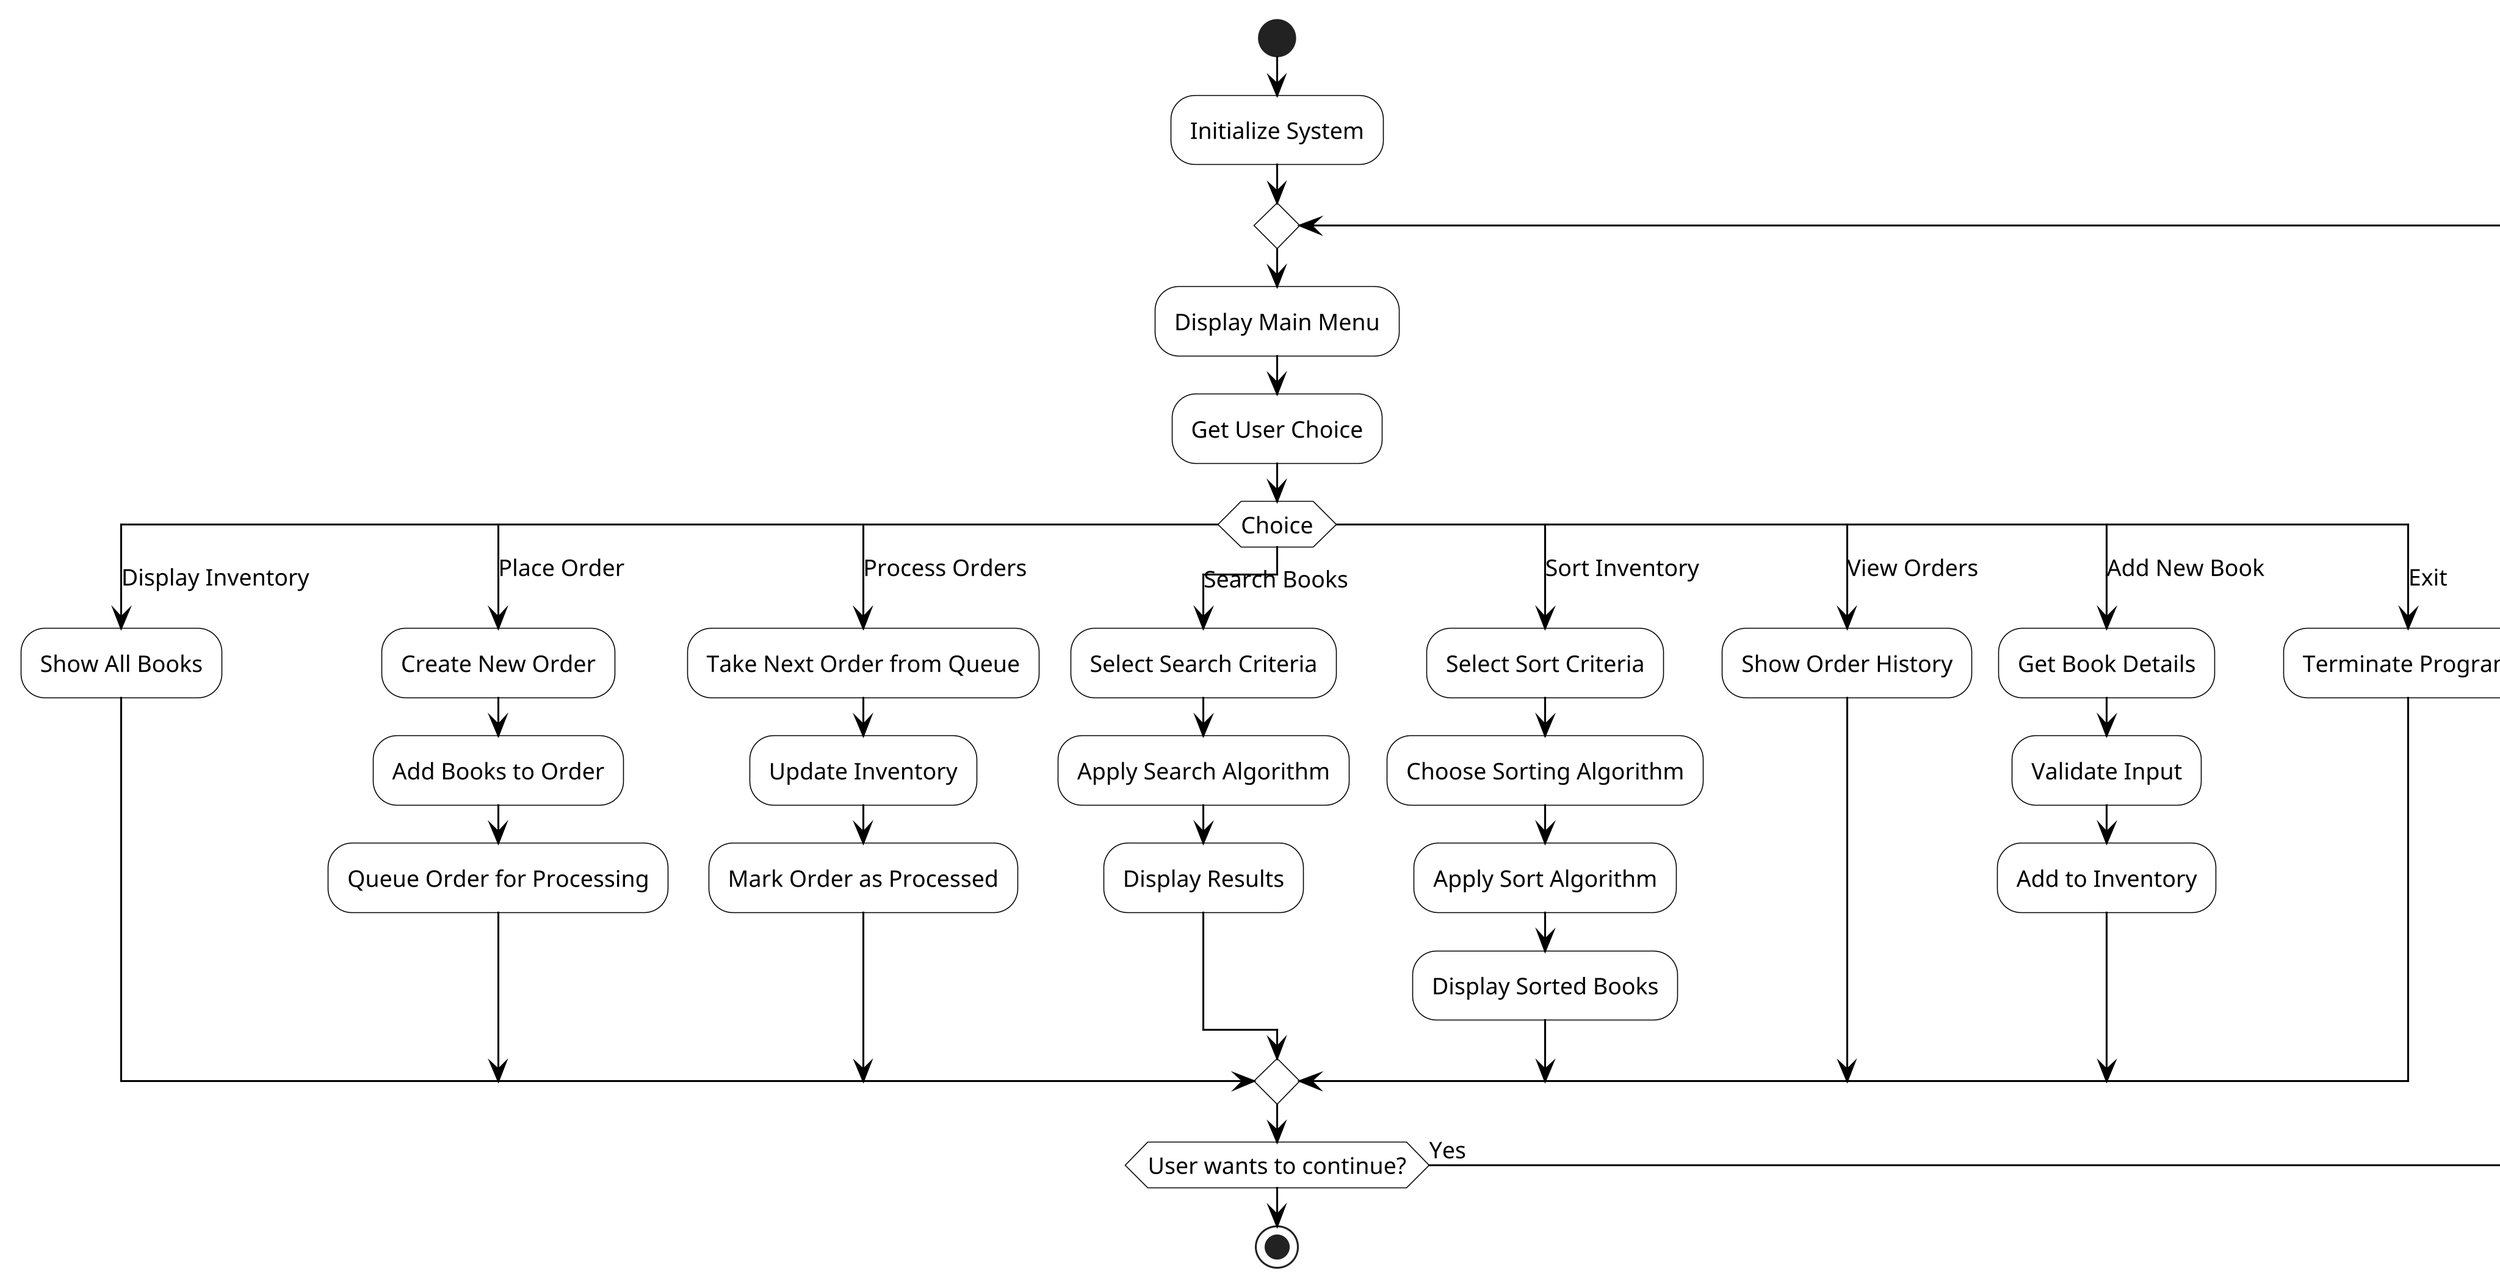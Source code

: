 @startuml

skinparam backgroundColor white
skinparam activityBackgroundColor white
skinparam activityBorderColor black
skinparam arrowColor black
skinparam linetype ortho
skinparam dpi 300
skinparam defaultFontName Arial
skinparam defaultFontSize 12

start

:Initialize System;

repeat
  :Display Main Menu;
  :Get User Choice;
  
  switch (Choice)
  case (Display Inventory)
    :Show All Books;
  case (Place Order)
    :Create New Order;
    :Add Books to Order;
    :Queue Order for Processing;
  case (Process Orders)
    :Take Next Order from Queue;
    :Update Inventory;
    :Mark Order as Processed;
  case (Search Books)
    :Select Search Criteria;
    :Apply Search Algorithm;
    :Display Results;
  case (Sort Inventory)
    :Select Sort Criteria;
    :Choose Sorting Algorithm;
    :Apply Sort Algorithm;
    :Display Sorted Books;
  case (View Orders)
    :Show Order History;
  case (Add New Book)
    :Get Book Details;
    :Validate Input;
    :Add to Inventory;
  case (Exit)
    :Terminate Program;
  endswitch
  
repeat while (User wants to continue?) is (Yes)

stop

@enduml